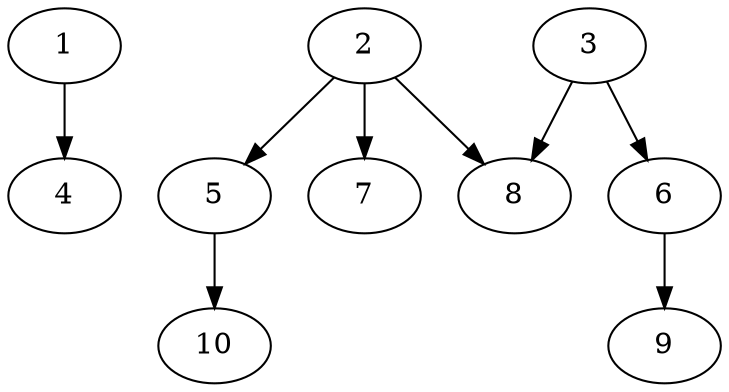 // DAG automatically generated by daggen at Thu Oct  3 13:58:06 2019
// ./daggen --dot -n 10 --ccr 0.4 --fat 0.9 --regular 0.5 --density 0.5 --mindata 5242880 --maxdata 52428800 
digraph G {
  1 [size="34654720", alpha="0.05", expect_size="13861888"] 
  1 -> 4 [size ="13861888"]
  2 [size="26393600", alpha="0.18", expect_size="10557440"] 
  2 -> 5 [size ="10557440"]
  2 -> 7 [size ="10557440"]
  2 -> 8 [size ="10557440"]
  3 [size="44503040", alpha="0.02", expect_size="17801216"] 
  3 -> 6 [size ="17801216"]
  3 -> 8 [size ="17801216"]
  4 [size="93703680", alpha="0.13", expect_size="37481472"] 
  5 [size="112079360", alpha="0.11", expect_size="44831744"] 
  5 -> 10 [size ="44831744"]
  6 [size="99584000", alpha="0.15", expect_size="39833600"] 
  6 -> 9 [size ="39833600"]
  7 [size="105792000", alpha="0.12", expect_size="42316800"] 
  8 [size="63577600", alpha="0.16", expect_size="25431040"] 
  9 [size="72732160", alpha="0.12", expect_size="29092864"] 
  10 [size="24161280", alpha="0.17", expect_size="9664512"] 
}
